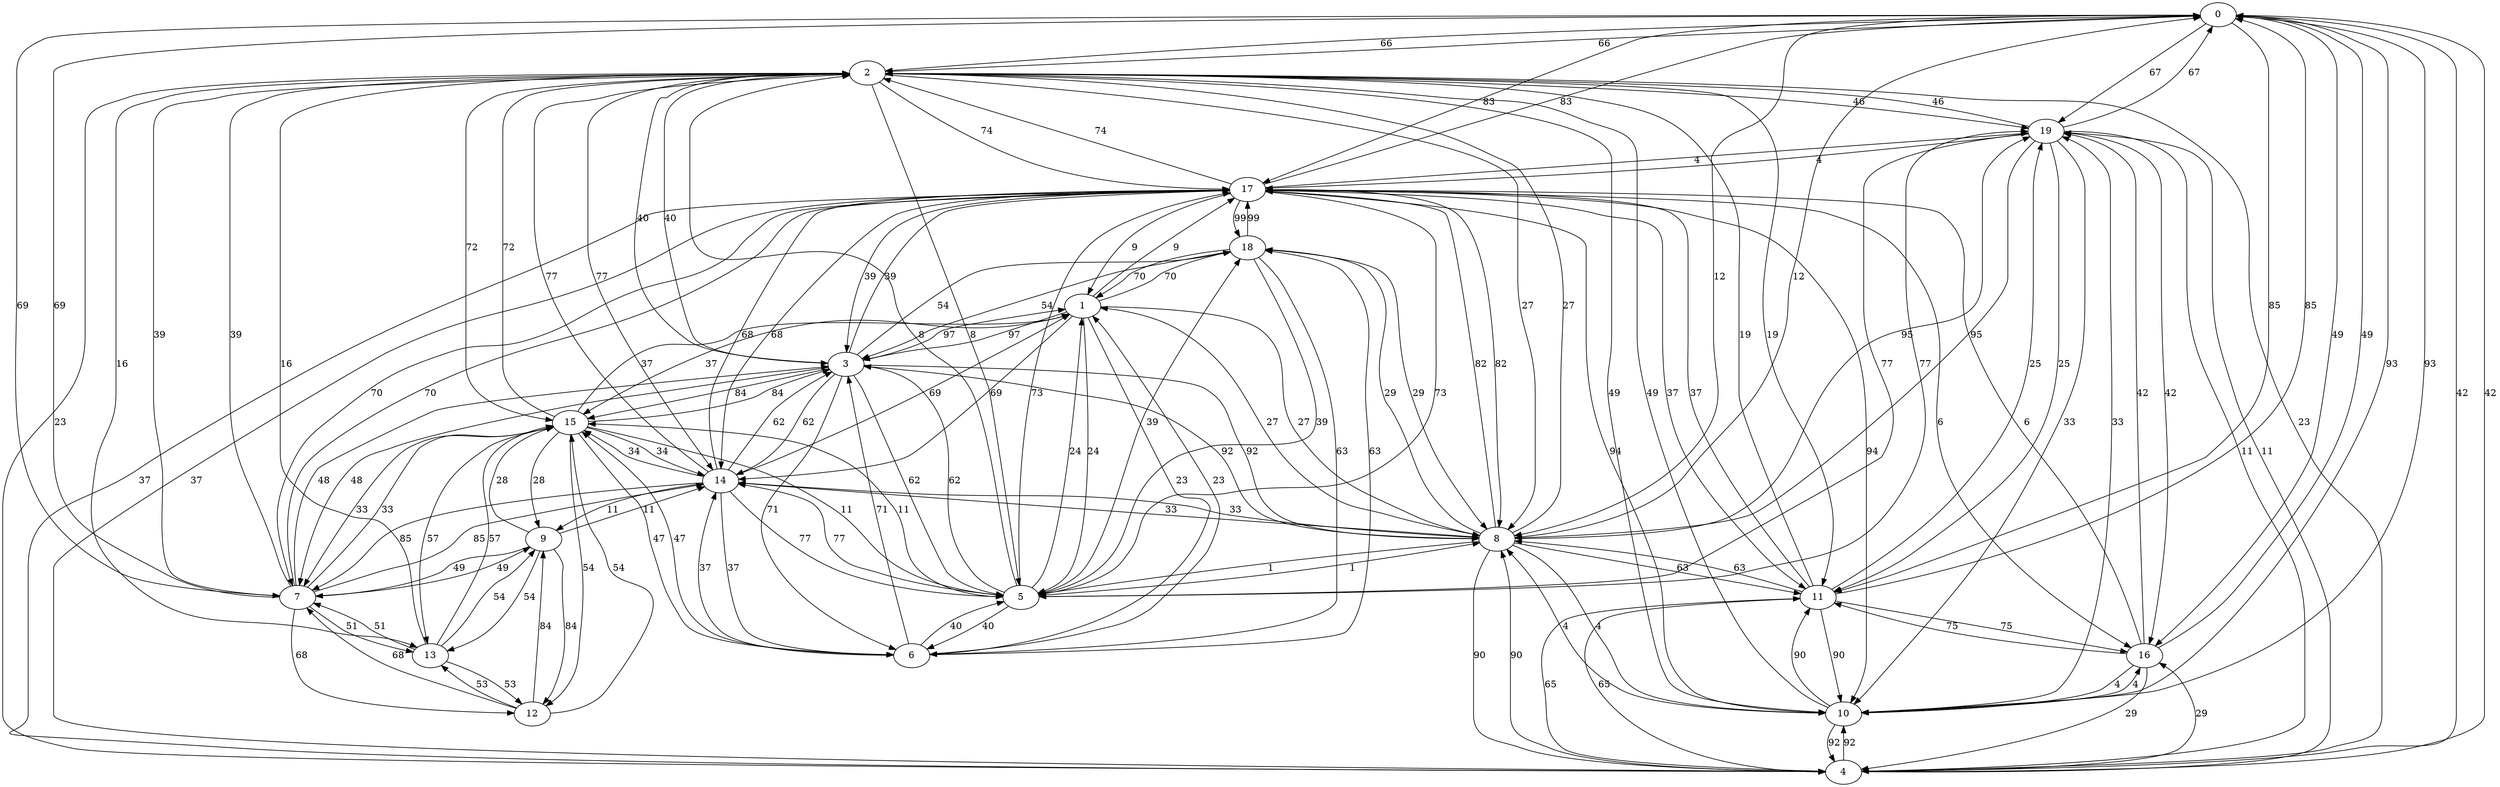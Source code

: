 digraph Geo20 {
0;1;2;3;4;5;6;7;8;9;10;11;12;13;14;15;16;17;18;19;0 -> 2 [label = 66];
2 -> 0 [label = 66];
0 -> 4 [label = 42];
4 -> 0 [label = 42];
0 -> 7 [label = 69];
7 -> 0 [label = 69];
0 -> 8 [label = 12];
8 -> 0 [label = 12];
0 -> 10 [label = 93];
10 -> 0 [label = 93];
0 -> 11 [label = 85];
11 -> 0 [label = 85];
0 -> 16 [label = 49];
16 -> 0 [label = 49];
0 -> 17 [label = 83];
17 -> 0 [label = 83];
0 -> 19 [label = 67];
19 -> 0 [label = 67];
1 -> 3 [label = 97];
3 -> 1 [label = 97];
1 -> 5 [label = 24];
5 -> 1 [label = 24];
1 -> 6 [label = 23];
6 -> 1 [label = 23];
1 -> 8 [label = 27];
8 -> 1 [label = 27];
1 -> 14 [label = 69];
14 -> 1 [label = 69];
1 -> 15 [label = 37];
15 -> 1 [label = 37];
1 -> 17 [label = 9];
17 -> 1 [label = 9];
1 -> 18 [label = 70];
18 -> 1 [label = 70];
2 -> 3 [label = 40];
3 -> 2 [label = 40];
2 -> 4 [label = 23];
4 -> 2 [label = 23];
2 -> 5 [label = 8];
5 -> 2 [label = 8];
2 -> 7 [label = 39];
7 -> 2 [label = 39];
2 -> 8 [label = 27];
8 -> 2 [label = 27];
2 -> 10 [label = 49];
10 -> 2 [label = 49];
2 -> 11 [label = 19];
11 -> 2 [label = 19];
2 -> 13 [label = 16];
13 -> 2 [label = 16];
2 -> 14 [label = 77];
14 -> 2 [label = 77];
2 -> 15 [label = 72];
15 -> 2 [label = 72];
2 -> 17 [label = 74];
17 -> 2 [label = 74];
2 -> 19 [label = 46];
19 -> 2 [label = 46];
3 -> 5 [label = 62];
5 -> 3 [label = 62];
3 -> 6 [label = 71];
6 -> 3 [label = 71];
3 -> 7 [label = 48];
7 -> 3 [label = 48];
3 -> 8 [label = 92];
8 -> 3 [label = 92];
3 -> 14 [label = 62];
14 -> 3 [label = 62];
3 -> 15 [label = 84];
15 -> 3 [label = 84];
3 -> 17 [label = 39];
17 -> 3 [label = 39];
3 -> 18 [label = 54];
18 -> 3 [label = 54];
4 -> 8 [label = 90];
8 -> 4 [label = 90];
4 -> 10 [label = 92];
10 -> 4 [label = 92];
4 -> 11 [label = 65];
11 -> 4 [label = 65];
4 -> 16 [label = 29];
16 -> 4 [label = 29];
4 -> 17 [label = 37];
17 -> 4 [label = 37];
4 -> 19 [label = 11];
19 -> 4 [label = 11];
5 -> 6 [label = 40];
6 -> 5 [label = 40];
5 -> 8 [label = 1];
8 -> 5 [label = 1];
5 -> 14 [label = 77];
14 -> 5 [label = 77];
5 -> 15 [label = 11];
15 -> 5 [label = 11];
5 -> 17 [label = 73];
17 -> 5 [label = 73];
5 -> 18 [label = 39];
18 -> 5 [label = 39];
5 -> 19 [label = 77];
19 -> 5 [label = 77];
6 -> 14 [label = 37];
14 -> 6 [label = 37];
6 -> 15 [label = 47];
15 -> 6 [label = 47];
6 -> 18 [label = 63];
18 -> 6 [label = 63];
7 -> 9 [label = 49];
9 -> 7 [label = 49];
7 -> 12 [label = 68];
12 -> 7 [label = 68];
7 -> 13 [label = 51];
13 -> 7 [label = 51];
7 -> 14 [label = 85];
14 -> 7 [label = 85];
7 -> 15 [label = 33];
15 -> 7 [label = 33];
7 -> 17 [label = 70];
17 -> 7 [label = 70];
8 -> 10 [label = 4];
10 -> 8 [label = 4];
8 -> 11 [label = 63];
11 -> 8 [label = 63];
8 -> 14 [label = 33];
14 -> 8 [label = 33];
8 -> 17 [label = 82];
17 -> 8 [label = 82];
8 -> 18 [label = 29];
18 -> 8 [label = 29];
8 -> 19 [label = 95];
19 -> 8 [label = 95];
9 -> 12 [label = 84];
12 -> 9 [label = 84];
9 -> 13 [label = 54];
13 -> 9 [label = 54];
9 -> 14 [label = 11];
14 -> 9 [label = 11];
9 -> 15 [label = 28];
15 -> 9 [label = 28];
10 -> 11 [label = 90];
11 -> 10 [label = 90];
10 -> 16 [label = 4];
16 -> 10 [label = 4];
10 -> 17 [label = 94];
17 -> 10 [label = 94];
10 -> 19 [label = 33];
19 -> 10 [label = 33];
11 -> 16 [label = 75];
16 -> 11 [label = 75];
11 -> 17 [label = 37];
17 -> 11 [label = 37];
11 -> 19 [label = 25];
19 -> 11 [label = 25];
12 -> 13 [label = 53];
13 -> 12 [label = 53];
12 -> 15 [label = 54];
15 -> 12 [label = 54];
13 -> 15 [label = 57];
15 -> 13 [label = 57];
14 -> 15 [label = 34];
15 -> 14 [label = 34];
14 -> 17 [label = 68];
17 -> 14 [label = 68];
16 -> 17 [label = 6];
17 -> 16 [label = 6];
16 -> 19 [label = 42];
19 -> 16 [label = 42];
17 -> 18 [label = 99];
18 -> 17 [label = 99];
17 -> 19 [label = 4];
19 -> 17 [label = 4];
}
